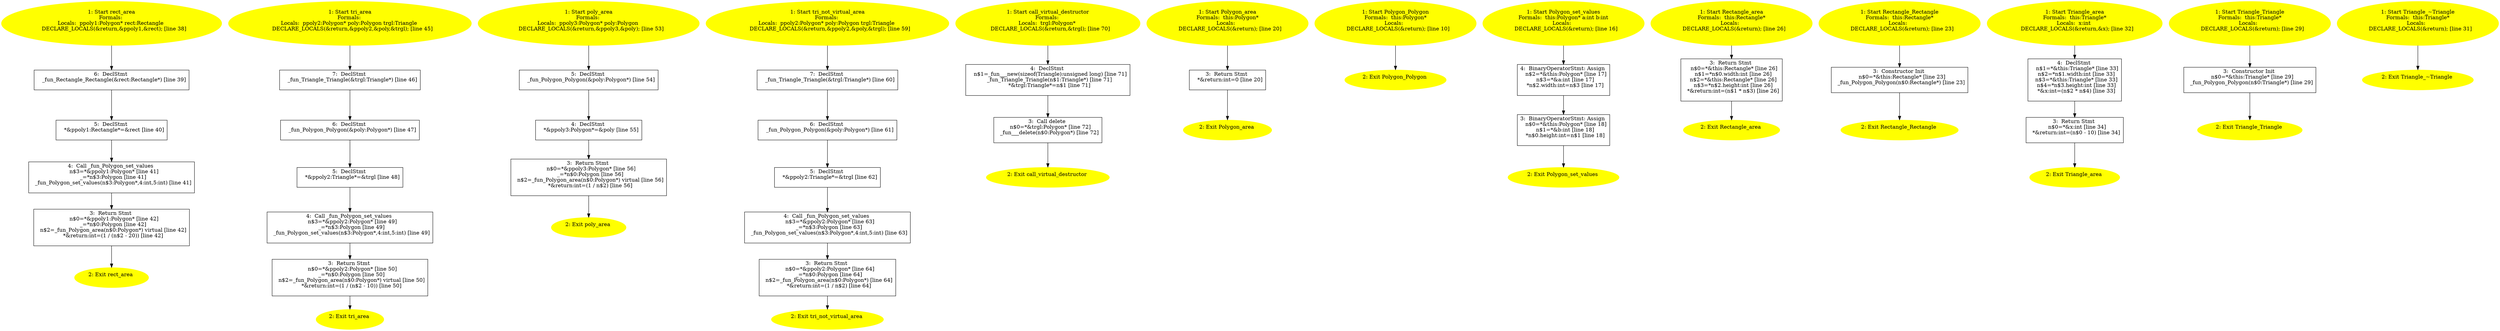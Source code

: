 /* @generated */
digraph iCFG {
"rect_area#_Z9rect_areav.bf55da8ee96103f5cb32d860c4d713b7_1" [label="1: Start rect_area\nFormals: \nLocals:  ppoly1:Polygon* rect:Rectangle \n   DECLARE_LOCALS(&return,&ppoly1,&rect); [line 38]\n " color=yellow style=filled]
	

	 "rect_area#_Z9rect_areav.bf55da8ee96103f5cb32d860c4d713b7_1" -> "rect_area#_Z9rect_areav.bf55da8ee96103f5cb32d860c4d713b7_6" ;
"rect_area#_Z9rect_areav.bf55da8ee96103f5cb32d860c4d713b7_2" [label="2: Exit rect_area \n  " color=yellow style=filled]
	

"rect_area#_Z9rect_areav.bf55da8ee96103f5cb32d860c4d713b7_3" [label="3:  Return Stmt \n   n$0=*&ppoly1:Polygon* [line 42]\n  _=*n$0:Polygon [line 42]\n  n$2=_fun_Polygon_area(n$0:Polygon*) virtual [line 42]\n  *&return:int=(1 / (n$2 - 20)) [line 42]\n " shape="box"]
	

	 "rect_area#_Z9rect_areav.bf55da8ee96103f5cb32d860c4d713b7_3" -> "rect_area#_Z9rect_areav.bf55da8ee96103f5cb32d860c4d713b7_2" ;
"rect_area#_Z9rect_areav.bf55da8ee96103f5cb32d860c4d713b7_4" [label="4:  Call _fun_Polygon_set_values \n   n$3=*&ppoly1:Polygon* [line 41]\n  _=*n$3:Polygon [line 41]\n  _fun_Polygon_set_values(n$3:Polygon*,4:int,5:int) [line 41]\n " shape="box"]
	

	 "rect_area#_Z9rect_areav.bf55da8ee96103f5cb32d860c4d713b7_4" -> "rect_area#_Z9rect_areav.bf55da8ee96103f5cb32d860c4d713b7_3" ;
"rect_area#_Z9rect_areav.bf55da8ee96103f5cb32d860c4d713b7_5" [label="5:  DeclStmt \n   *&ppoly1:Rectangle*=&rect [line 40]\n " shape="box"]
	

	 "rect_area#_Z9rect_areav.bf55da8ee96103f5cb32d860c4d713b7_5" -> "rect_area#_Z9rect_areav.bf55da8ee96103f5cb32d860c4d713b7_4" ;
"rect_area#_Z9rect_areav.bf55da8ee96103f5cb32d860c4d713b7_6" [label="6:  DeclStmt \n   _fun_Rectangle_Rectangle(&rect:Rectangle*) [line 39]\n " shape="box"]
	

	 "rect_area#_Z9rect_areav.bf55da8ee96103f5cb32d860c4d713b7_6" -> "rect_area#_Z9rect_areav.bf55da8ee96103f5cb32d860c4d713b7_5" ;
"tri_area#_Z8tri_areav.403fd0c777354a6dc0b49fdc8d1c7762_1" [label="1: Start tri_area\nFormals: \nLocals:  ppoly2:Polygon* poly:Polygon trgl:Triangle \n   DECLARE_LOCALS(&return,&ppoly2,&poly,&trgl); [line 45]\n " color=yellow style=filled]
	

	 "tri_area#_Z8tri_areav.403fd0c777354a6dc0b49fdc8d1c7762_1" -> "tri_area#_Z8tri_areav.403fd0c777354a6dc0b49fdc8d1c7762_7" ;
"tri_area#_Z8tri_areav.403fd0c777354a6dc0b49fdc8d1c7762_2" [label="2: Exit tri_area \n  " color=yellow style=filled]
	

"tri_area#_Z8tri_areav.403fd0c777354a6dc0b49fdc8d1c7762_3" [label="3:  Return Stmt \n   n$0=*&ppoly2:Polygon* [line 50]\n  _=*n$0:Polygon [line 50]\n  n$2=_fun_Polygon_area(n$0:Polygon*) virtual [line 50]\n  *&return:int=(1 / (n$2 - 10)) [line 50]\n " shape="box"]
	

	 "tri_area#_Z8tri_areav.403fd0c777354a6dc0b49fdc8d1c7762_3" -> "tri_area#_Z8tri_areav.403fd0c777354a6dc0b49fdc8d1c7762_2" ;
"tri_area#_Z8tri_areav.403fd0c777354a6dc0b49fdc8d1c7762_4" [label="4:  Call _fun_Polygon_set_values \n   n$3=*&ppoly2:Polygon* [line 49]\n  _=*n$3:Polygon [line 49]\n  _fun_Polygon_set_values(n$3:Polygon*,4:int,5:int) [line 49]\n " shape="box"]
	

	 "tri_area#_Z8tri_areav.403fd0c777354a6dc0b49fdc8d1c7762_4" -> "tri_area#_Z8tri_areav.403fd0c777354a6dc0b49fdc8d1c7762_3" ;
"tri_area#_Z8tri_areav.403fd0c777354a6dc0b49fdc8d1c7762_5" [label="5:  DeclStmt \n   *&ppoly2:Triangle*=&trgl [line 48]\n " shape="box"]
	

	 "tri_area#_Z8tri_areav.403fd0c777354a6dc0b49fdc8d1c7762_5" -> "tri_area#_Z8tri_areav.403fd0c777354a6dc0b49fdc8d1c7762_4" ;
"tri_area#_Z8tri_areav.403fd0c777354a6dc0b49fdc8d1c7762_6" [label="6:  DeclStmt \n   _fun_Polygon_Polygon(&poly:Polygon*) [line 47]\n " shape="box"]
	

	 "tri_area#_Z8tri_areav.403fd0c777354a6dc0b49fdc8d1c7762_6" -> "tri_area#_Z8tri_areav.403fd0c777354a6dc0b49fdc8d1c7762_5" ;
"tri_area#_Z8tri_areav.403fd0c777354a6dc0b49fdc8d1c7762_7" [label="7:  DeclStmt \n   _fun_Triangle_Triangle(&trgl:Triangle*) [line 46]\n " shape="box"]
	

	 "tri_area#_Z8tri_areav.403fd0c777354a6dc0b49fdc8d1c7762_7" -> "tri_area#_Z8tri_areav.403fd0c777354a6dc0b49fdc8d1c7762_6" ;
"poly_area#_Z9poly_areav.cffcc4a1029e6a1c3f5c281b6368ebdb_1" [label="1: Start poly_area\nFormals: \nLocals:  ppoly3:Polygon* poly:Polygon \n   DECLARE_LOCALS(&return,&ppoly3,&poly); [line 53]\n " color=yellow style=filled]
	

	 "poly_area#_Z9poly_areav.cffcc4a1029e6a1c3f5c281b6368ebdb_1" -> "poly_area#_Z9poly_areav.cffcc4a1029e6a1c3f5c281b6368ebdb_5" ;
"poly_area#_Z9poly_areav.cffcc4a1029e6a1c3f5c281b6368ebdb_2" [label="2: Exit poly_area \n  " color=yellow style=filled]
	

"poly_area#_Z9poly_areav.cffcc4a1029e6a1c3f5c281b6368ebdb_3" [label="3:  Return Stmt \n   n$0=*&ppoly3:Polygon* [line 56]\n  _=*n$0:Polygon [line 56]\n  n$2=_fun_Polygon_area(n$0:Polygon*) virtual [line 56]\n  *&return:int=(1 / n$2) [line 56]\n " shape="box"]
	

	 "poly_area#_Z9poly_areav.cffcc4a1029e6a1c3f5c281b6368ebdb_3" -> "poly_area#_Z9poly_areav.cffcc4a1029e6a1c3f5c281b6368ebdb_2" ;
"poly_area#_Z9poly_areav.cffcc4a1029e6a1c3f5c281b6368ebdb_4" [label="4:  DeclStmt \n   *&ppoly3:Polygon*=&poly [line 55]\n " shape="box"]
	

	 "poly_area#_Z9poly_areav.cffcc4a1029e6a1c3f5c281b6368ebdb_4" -> "poly_area#_Z9poly_areav.cffcc4a1029e6a1c3f5c281b6368ebdb_3" ;
"poly_area#_Z9poly_areav.cffcc4a1029e6a1c3f5c281b6368ebdb_5" [label="5:  DeclStmt \n   _fun_Polygon_Polygon(&poly:Polygon*) [line 54]\n " shape="box"]
	

	 "poly_area#_Z9poly_areav.cffcc4a1029e6a1c3f5c281b6368ebdb_5" -> "poly_area#_Z9poly_areav.cffcc4a1029e6a1c3f5c281b6368ebdb_4" ;
"tri_not_virtual_area#_Z20tri_not_virtual_areav.f5155c2065082d5f4483008c8070f701_1" [label="1: Start tri_not_virtual_area\nFormals: \nLocals:  ppoly2:Polygon* poly:Polygon trgl:Triangle \n   DECLARE_LOCALS(&return,&ppoly2,&poly,&trgl); [line 59]\n " color=yellow style=filled]
	

	 "tri_not_virtual_area#_Z20tri_not_virtual_areav.f5155c2065082d5f4483008c8070f701_1" -> "tri_not_virtual_area#_Z20tri_not_virtual_areav.f5155c2065082d5f4483008c8070f701_7" ;
"tri_not_virtual_area#_Z20tri_not_virtual_areav.f5155c2065082d5f4483008c8070f701_2" [label="2: Exit tri_not_virtual_area \n  " color=yellow style=filled]
	

"tri_not_virtual_area#_Z20tri_not_virtual_areav.f5155c2065082d5f4483008c8070f701_3" [label="3:  Return Stmt \n   n$0=*&ppoly2:Polygon* [line 64]\n  _=*n$0:Polygon [line 64]\n  n$2=_fun_Polygon_area(n$0:Polygon*) [line 64]\n  *&return:int=(1 / n$2) [line 64]\n " shape="box"]
	

	 "tri_not_virtual_area#_Z20tri_not_virtual_areav.f5155c2065082d5f4483008c8070f701_3" -> "tri_not_virtual_area#_Z20tri_not_virtual_areav.f5155c2065082d5f4483008c8070f701_2" ;
"tri_not_virtual_area#_Z20tri_not_virtual_areav.f5155c2065082d5f4483008c8070f701_4" [label="4:  Call _fun_Polygon_set_values \n   n$3=*&ppoly2:Polygon* [line 63]\n  _=*n$3:Polygon [line 63]\n  _fun_Polygon_set_values(n$3:Polygon*,4:int,5:int) [line 63]\n " shape="box"]
	

	 "tri_not_virtual_area#_Z20tri_not_virtual_areav.f5155c2065082d5f4483008c8070f701_4" -> "tri_not_virtual_area#_Z20tri_not_virtual_areav.f5155c2065082d5f4483008c8070f701_3" ;
"tri_not_virtual_area#_Z20tri_not_virtual_areav.f5155c2065082d5f4483008c8070f701_5" [label="5:  DeclStmt \n   *&ppoly2:Triangle*=&trgl [line 62]\n " shape="box"]
	

	 "tri_not_virtual_area#_Z20tri_not_virtual_areav.f5155c2065082d5f4483008c8070f701_5" -> "tri_not_virtual_area#_Z20tri_not_virtual_areav.f5155c2065082d5f4483008c8070f701_4" ;
"tri_not_virtual_area#_Z20tri_not_virtual_areav.f5155c2065082d5f4483008c8070f701_6" [label="6:  DeclStmt \n   _fun_Polygon_Polygon(&poly:Polygon*) [line 61]\n " shape="box"]
	

	 "tri_not_virtual_area#_Z20tri_not_virtual_areav.f5155c2065082d5f4483008c8070f701_6" -> "tri_not_virtual_area#_Z20tri_not_virtual_areav.f5155c2065082d5f4483008c8070f701_5" ;
"tri_not_virtual_area#_Z20tri_not_virtual_areav.f5155c2065082d5f4483008c8070f701_7" [label="7:  DeclStmt \n   _fun_Triangle_Triangle(&trgl:Triangle*) [line 60]\n " shape="box"]
	

	 "tri_not_virtual_area#_Z20tri_not_virtual_areav.f5155c2065082d5f4483008c8070f701_7" -> "tri_not_virtual_area#_Z20tri_not_virtual_areav.f5155c2065082d5f4483008c8070f701_6" ;
"call_virtual_destructor#_Z23call_virtual_destructorv.c49554769ae5a95a20567435741c5c0d_1" [label="1: Start call_virtual_destructor\nFormals: \nLocals:  trgl:Polygon* \n   DECLARE_LOCALS(&return,&trgl); [line 70]\n " color=yellow style=filled]
	

	 "call_virtual_destructor#_Z23call_virtual_destructorv.c49554769ae5a95a20567435741c5c0d_1" -> "call_virtual_destructor#_Z23call_virtual_destructorv.c49554769ae5a95a20567435741c5c0d_4" ;
"call_virtual_destructor#_Z23call_virtual_destructorv.c49554769ae5a95a20567435741c5c0d_2" [label="2: Exit call_virtual_destructor \n  " color=yellow style=filled]
	

"call_virtual_destructor#_Z23call_virtual_destructorv.c49554769ae5a95a20567435741c5c0d_3" [label="3:  Call delete \n   n$0=*&trgl:Polygon* [line 72]\n  _fun___delete(n$0:Polygon*) [line 72]\n " shape="box"]
	

	 "call_virtual_destructor#_Z23call_virtual_destructorv.c49554769ae5a95a20567435741c5c0d_3" -> "call_virtual_destructor#_Z23call_virtual_destructorv.c49554769ae5a95a20567435741c5c0d_2" ;
"call_virtual_destructor#_Z23call_virtual_destructorv.c49554769ae5a95a20567435741c5c0d_4" [label="4:  DeclStmt \n   n$1=_fun___new(sizeof(Triangle):unsigned long) [line 71]\n  _fun_Triangle_Triangle(n$1:Triangle*) [line 71]\n  *&trgl:Triangle*=n$1 [line 71]\n " shape="box"]
	

	 "call_virtual_destructor#_Z23call_virtual_destructorv.c49554769ae5a95a20567435741c5c0d_4" -> "call_virtual_destructor#_Z23call_virtual_destructorv.c49554769ae5a95a20567435741c5c0d_3" ;
"area#Polygon#(_ZN7Polygon4areaEv).dfba58af1eaf2d4698f598fd9ad814a5_1" [label="1: Start Polygon_area\nFormals:  this:Polygon*\nLocals:  \n   DECLARE_LOCALS(&return); [line 20]\n " color=yellow style=filled]
	

	 "area#Polygon#(_ZN7Polygon4areaEv).dfba58af1eaf2d4698f598fd9ad814a5_1" -> "area#Polygon#(_ZN7Polygon4areaEv).dfba58af1eaf2d4698f598fd9ad814a5_3" ;
"area#Polygon#(_ZN7Polygon4areaEv).dfba58af1eaf2d4698f598fd9ad814a5_2" [label="2: Exit Polygon_area \n  " color=yellow style=filled]
	

"area#Polygon#(_ZN7Polygon4areaEv).dfba58af1eaf2d4698f598fd9ad814a5_3" [label="3:  Return Stmt \n   *&return:int=0 [line 20]\n " shape="box"]
	

	 "area#Polygon#(_ZN7Polygon4areaEv).dfba58af1eaf2d4698f598fd9ad814a5_3" -> "area#Polygon#(_ZN7Polygon4areaEv).dfba58af1eaf2d4698f598fd9ad814a5_2" ;
"Polygon#Polygon#{_ZN7PolygonC1Ev}.421ca45184d2ec3aafd11a446e5d5d84_1" [label="1: Start Polygon_Polygon\nFormals:  this:Polygon*\nLocals:  \n   DECLARE_LOCALS(&return); [line 10]\n " color=yellow style=filled]
	

	 "Polygon#Polygon#{_ZN7PolygonC1Ev}.421ca45184d2ec3aafd11a446e5d5d84_1" -> "Polygon#Polygon#{_ZN7PolygonC1Ev}.421ca45184d2ec3aafd11a446e5d5d84_2" ;
"Polygon#Polygon#{_ZN7PolygonC1Ev}.421ca45184d2ec3aafd11a446e5d5d84_2" [label="2: Exit Polygon_Polygon \n  " color=yellow style=filled]
	

"set_values#Polygon#(_ZN7Polygon10set_valuesEii).c6db3996e5f613cd775c9a0b4dd3d608_1" [label="1: Start Polygon_set_values\nFormals:  this:Polygon* a:int b:int\nLocals:  \n   DECLARE_LOCALS(&return); [line 16]\n " color=yellow style=filled]
	

	 "set_values#Polygon#(_ZN7Polygon10set_valuesEii).c6db3996e5f613cd775c9a0b4dd3d608_1" -> "set_values#Polygon#(_ZN7Polygon10set_valuesEii).c6db3996e5f613cd775c9a0b4dd3d608_4" ;
"set_values#Polygon#(_ZN7Polygon10set_valuesEii).c6db3996e5f613cd775c9a0b4dd3d608_2" [label="2: Exit Polygon_set_values \n  " color=yellow style=filled]
	

"set_values#Polygon#(_ZN7Polygon10set_valuesEii).c6db3996e5f613cd775c9a0b4dd3d608_3" [label="3:  BinaryOperatorStmt: Assign \n   n$0=*&this:Polygon* [line 18]\n  n$1=*&b:int [line 18]\n  *n$0.height:int=n$1 [line 18]\n " shape="box"]
	

	 "set_values#Polygon#(_ZN7Polygon10set_valuesEii).c6db3996e5f613cd775c9a0b4dd3d608_3" -> "set_values#Polygon#(_ZN7Polygon10set_valuesEii).c6db3996e5f613cd775c9a0b4dd3d608_2" ;
"set_values#Polygon#(_ZN7Polygon10set_valuesEii).c6db3996e5f613cd775c9a0b4dd3d608_4" [label="4:  BinaryOperatorStmt: Assign \n   n$2=*&this:Polygon* [line 17]\n  n$3=*&a:int [line 17]\n  *n$2.width:int=n$3 [line 17]\n " shape="box"]
	

	 "set_values#Polygon#(_ZN7Polygon10set_valuesEii).c6db3996e5f613cd775c9a0b4dd3d608_4" -> "set_values#Polygon#(_ZN7Polygon10set_valuesEii).c6db3996e5f613cd775c9a0b4dd3d608_3" ;
"area#Rectangle#(_ZN7Polygon4areaEv).fc221a4ddc1d5709875f329895d807ea_1" [label="1: Start Rectangle_area\nFormals:  this:Rectangle*\nLocals:  \n   DECLARE_LOCALS(&return); [line 26]\n " color=yellow style=filled]
	

	 "area#Rectangle#(_ZN7Polygon4areaEv).fc221a4ddc1d5709875f329895d807ea_1" -> "area#Rectangle#(_ZN7Polygon4areaEv).fc221a4ddc1d5709875f329895d807ea_3" ;
"area#Rectangle#(_ZN7Polygon4areaEv).fc221a4ddc1d5709875f329895d807ea_2" [label="2: Exit Rectangle_area \n  " color=yellow style=filled]
	

"area#Rectangle#(_ZN7Polygon4areaEv).fc221a4ddc1d5709875f329895d807ea_3" [label="3:  Return Stmt \n   n$0=*&this:Rectangle* [line 26]\n  n$1=*n$0.width:int [line 26]\n  n$2=*&this:Rectangle* [line 26]\n  n$3=*n$2.height:int [line 26]\n  *&return:int=(n$1 * n$3) [line 26]\n " shape="box"]
	

	 "area#Rectangle#(_ZN7Polygon4areaEv).fc221a4ddc1d5709875f329895d807ea_3" -> "area#Rectangle#(_ZN7Polygon4areaEv).fc221a4ddc1d5709875f329895d807ea_2" ;
"Rectangle#Rectangle#{_ZN9RectangleC1Ev}.42e4720a0546b7f8766a90ba8bf749ed_1" [label="1: Start Rectangle_Rectangle\nFormals:  this:Rectangle*\nLocals:  \n   DECLARE_LOCALS(&return); [line 23]\n " color=yellow style=filled]
	

	 "Rectangle#Rectangle#{_ZN9RectangleC1Ev}.42e4720a0546b7f8766a90ba8bf749ed_1" -> "Rectangle#Rectangle#{_ZN9RectangleC1Ev}.42e4720a0546b7f8766a90ba8bf749ed_3" ;
"Rectangle#Rectangle#{_ZN9RectangleC1Ev}.42e4720a0546b7f8766a90ba8bf749ed_2" [label="2: Exit Rectangle_Rectangle \n  " color=yellow style=filled]
	

"Rectangle#Rectangle#{_ZN9RectangleC1Ev}.42e4720a0546b7f8766a90ba8bf749ed_3" [label="3:  Constructor Init \n   n$0=*&this:Rectangle* [line 23]\n  _fun_Polygon_Polygon(n$0:Rectangle*) [line 23]\n " shape="box"]
	

	 "Rectangle#Rectangle#{_ZN9RectangleC1Ev}.42e4720a0546b7f8766a90ba8bf749ed_3" -> "Rectangle#Rectangle#{_ZN9RectangleC1Ev}.42e4720a0546b7f8766a90ba8bf749ed_2" ;
"area#Triangle#(_ZN7Polygon4areaEv).cad7cc6f329686733353990ac33203ad_1" [label="1: Start Triangle_area\nFormals:  this:Triangle*\nLocals:  x:int \n   DECLARE_LOCALS(&return,&x); [line 32]\n " color=yellow style=filled]
	

	 "area#Triangle#(_ZN7Polygon4areaEv).cad7cc6f329686733353990ac33203ad_1" -> "area#Triangle#(_ZN7Polygon4areaEv).cad7cc6f329686733353990ac33203ad_4" ;
"area#Triangle#(_ZN7Polygon4areaEv).cad7cc6f329686733353990ac33203ad_2" [label="2: Exit Triangle_area \n  " color=yellow style=filled]
	

"area#Triangle#(_ZN7Polygon4areaEv).cad7cc6f329686733353990ac33203ad_3" [label="3:  Return Stmt \n   n$0=*&x:int [line 34]\n  *&return:int=(n$0 - 10) [line 34]\n " shape="box"]
	

	 "area#Triangle#(_ZN7Polygon4areaEv).cad7cc6f329686733353990ac33203ad_3" -> "area#Triangle#(_ZN7Polygon4areaEv).cad7cc6f329686733353990ac33203ad_2" ;
"area#Triangle#(_ZN7Polygon4areaEv).cad7cc6f329686733353990ac33203ad_4" [label="4:  DeclStmt \n   n$1=*&this:Triangle* [line 33]\n  n$2=*n$1.width:int [line 33]\n  n$3=*&this:Triangle* [line 33]\n  n$4=*n$3.height:int [line 33]\n  *&x:int=(n$2 * n$4) [line 33]\n " shape="box"]
	

	 "area#Triangle#(_ZN7Polygon4areaEv).cad7cc6f329686733353990ac33203ad_4" -> "area#Triangle#(_ZN7Polygon4areaEv).cad7cc6f329686733353990ac33203ad_3" ;
"Triangle#Triangle#{_ZN8TriangleC1Ev}.aa76cc2cdb1a882a316a78e630da4121_1" [label="1: Start Triangle_Triangle\nFormals:  this:Triangle*\nLocals:  \n   DECLARE_LOCALS(&return); [line 29]\n " color=yellow style=filled]
	

	 "Triangle#Triangle#{_ZN8TriangleC1Ev}.aa76cc2cdb1a882a316a78e630da4121_1" -> "Triangle#Triangle#{_ZN8TriangleC1Ev}.aa76cc2cdb1a882a316a78e630da4121_3" ;
"Triangle#Triangle#{_ZN8TriangleC1Ev}.aa76cc2cdb1a882a316a78e630da4121_2" [label="2: Exit Triangle_Triangle \n  " color=yellow style=filled]
	

"Triangle#Triangle#{_ZN8TriangleC1Ev}.aa76cc2cdb1a882a316a78e630da4121_3" [label="3:  Constructor Init \n   n$0=*&this:Triangle* [line 29]\n  _fun_Polygon_Polygon(n$0:Triangle*) [line 29]\n " shape="box"]
	

	 "Triangle#Triangle#{_ZN8TriangleC1Ev}.aa76cc2cdb1a882a316a78e630da4121_3" -> "Triangle#Triangle#{_ZN8TriangleC1Ev}.aa76cc2cdb1a882a316a78e630da4121_2" ;
"~Triangle#Triangle#(_ZN7PolygonD0Ev).a5b74549c8daf4ed9f14d2f3048b49ad_1" [label="1: Start Triangle_~Triangle\nFormals:  this:Triangle*\nLocals:  \n   DECLARE_LOCALS(&return); [line 31]\n " color=yellow style=filled]
	

	 "~Triangle#Triangle#(_ZN7PolygonD0Ev).a5b74549c8daf4ed9f14d2f3048b49ad_1" -> "~Triangle#Triangle#(_ZN7PolygonD0Ev).a5b74549c8daf4ed9f14d2f3048b49ad_2" ;
"~Triangle#Triangle#(_ZN7PolygonD0Ev).a5b74549c8daf4ed9f14d2f3048b49ad_2" [label="2: Exit Triangle_~Triangle \n  " color=yellow style=filled]
	

}
